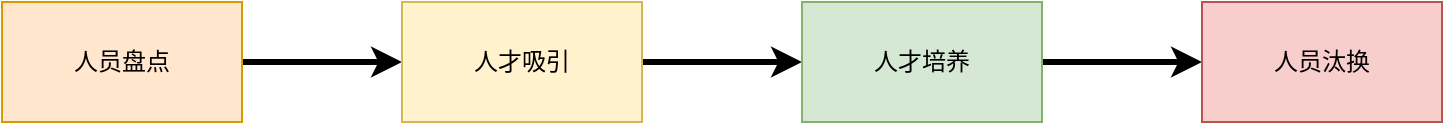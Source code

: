 <mxfile version="24.7.7">
  <diagram name="第 1 页" id="dDw2gyGnUnHqu1rnGHJ2">
    <mxGraphModel dx="1379" dy="793" grid="1" gridSize="10" guides="1" tooltips="1" connect="1" arrows="1" fold="1" page="1" pageScale="1" pageWidth="827" pageHeight="1169" math="0" shadow="0">
      <root>
        <mxCell id="0" />
        <mxCell id="1" parent="0" />
        <mxCell id="dZNHlUXjuHMQDE6431Y7-3" value="" style="edgeStyle=orthogonalEdgeStyle;rounded=0;orthogonalLoop=1;jettySize=auto;html=1;strokeWidth=3;" parent="1" source="dZNHlUXjuHMQDE6431Y7-1" target="dZNHlUXjuHMQDE6431Y7-2" edge="1">
          <mxGeometry relative="1" as="geometry" />
        </mxCell>
        <mxCell id="dZNHlUXjuHMQDE6431Y7-1" value="人员盘点" style="rounded=0;whiteSpace=wrap;html=1;fillColor=#ffe6cc;strokeColor=#d79b00;" parent="1" vertex="1">
          <mxGeometry x="50" y="270" width="120" height="60" as="geometry" />
        </mxCell>
        <mxCell id="dZNHlUXjuHMQDE6431Y7-5" value="" style="edgeStyle=orthogonalEdgeStyle;rounded=0;orthogonalLoop=1;jettySize=auto;html=1;strokeWidth=3;" parent="1" source="dZNHlUXjuHMQDE6431Y7-2" target="dZNHlUXjuHMQDE6431Y7-4" edge="1">
          <mxGeometry relative="1" as="geometry" />
        </mxCell>
        <mxCell id="dZNHlUXjuHMQDE6431Y7-2" value="人才吸引" style="rounded=0;whiteSpace=wrap;html=1;fillColor=#fff2cc;strokeColor=#d6b656;" parent="1" vertex="1">
          <mxGeometry x="250" y="270" width="120" height="60" as="geometry" />
        </mxCell>
        <mxCell id="dZNHlUXjuHMQDE6431Y7-7" value="" style="edgeStyle=orthogonalEdgeStyle;rounded=0;orthogonalLoop=1;jettySize=auto;html=1;strokeWidth=3;" parent="1" source="dZNHlUXjuHMQDE6431Y7-4" target="dZNHlUXjuHMQDE6431Y7-6" edge="1">
          <mxGeometry relative="1" as="geometry" />
        </mxCell>
        <mxCell id="dZNHlUXjuHMQDE6431Y7-4" value="人才培养" style="rounded=0;whiteSpace=wrap;html=1;fillColor=#d5e8d4;strokeColor=#82b366;" parent="1" vertex="1">
          <mxGeometry x="450" y="270" width="120" height="60" as="geometry" />
        </mxCell>
        <mxCell id="dZNHlUXjuHMQDE6431Y7-6" value="人员汰换" style="rounded=0;whiteSpace=wrap;html=1;fillColor=#f8cecc;strokeColor=#b85450;" parent="1" vertex="1">
          <mxGeometry x="650" y="270" width="120" height="60" as="geometry" />
        </mxCell>
      </root>
    </mxGraphModel>
  </diagram>
</mxfile>
